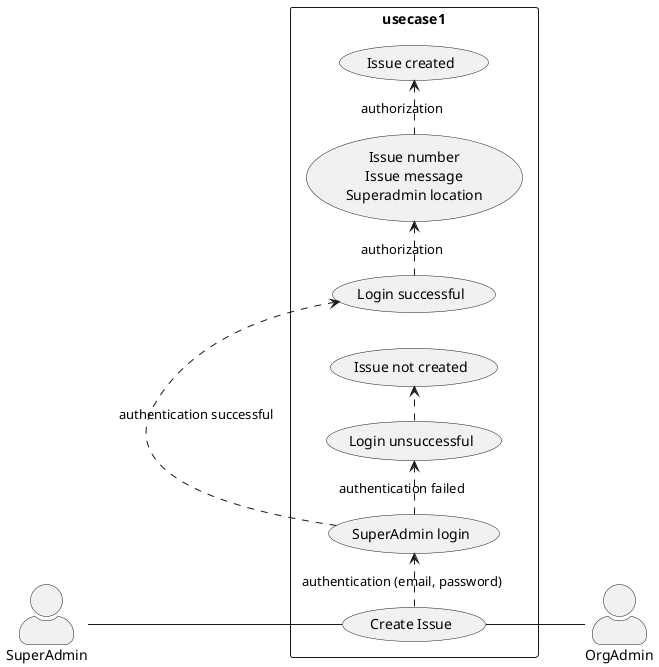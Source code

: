 @startuml SuperAdmin Create Issue

skinparam actorStyle awesome
left to right direction
skinparam packageStyle rectangle

actor SuperAdmin
actor OrgAdmin

rectangle usecase1 {
  SuperAdmin-- (Create Issue)
  (Create Issue) .> (SuperAdmin login) : authentication (email, password)
  (SuperAdmin login) .> (Login successful) : authentication successful
  (Login successful) .> (Issue number\nIssue message\nSuperadmin location) : authorization
  (Issue number\nIssue message\nSuperadmin location) .> (Issue created) : authorization 
  (SuperAdmin login) .> (Login unsuccessful) : authentication failed
  (Login unsuccessful) .> (Issue not created)  
  (Create Issue)-- OrgAdmin
}

@enduml